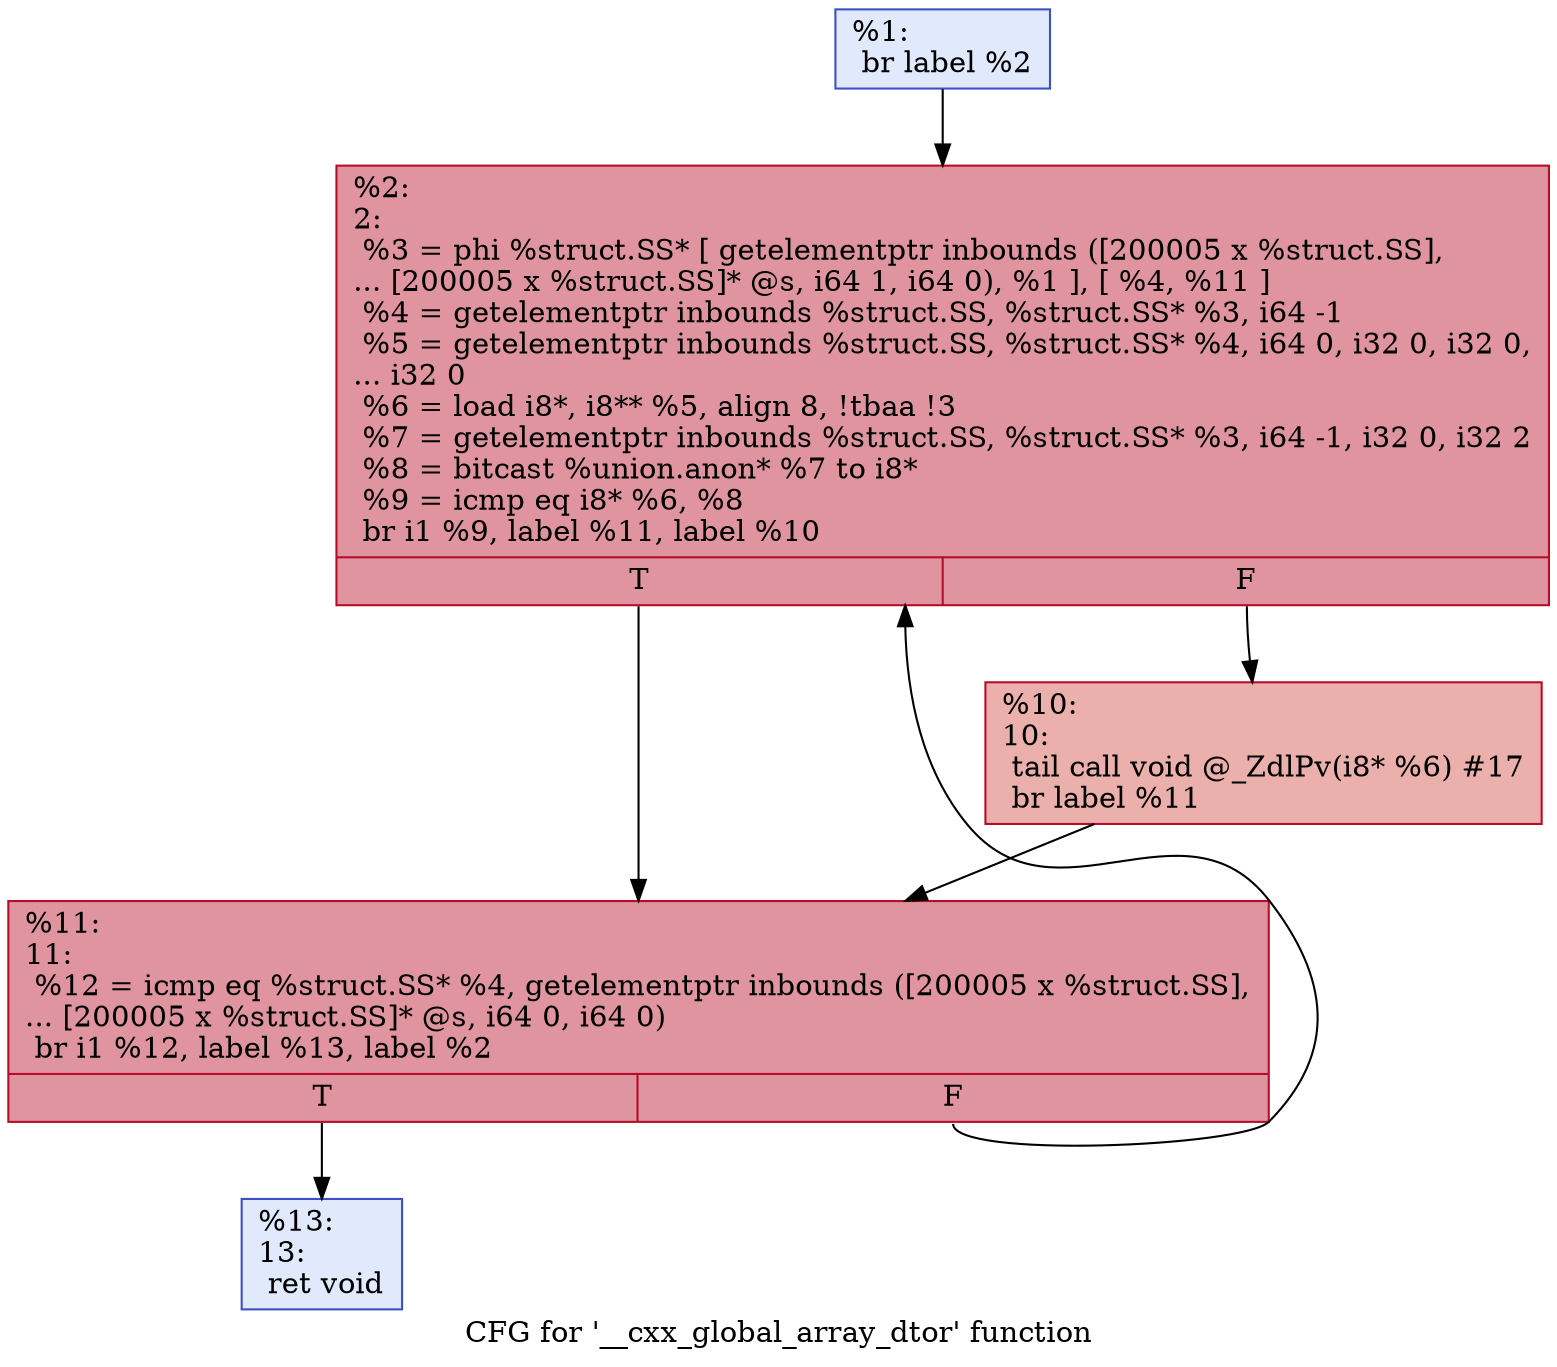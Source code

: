 digraph "CFG for '__cxx_global_array_dtor' function" {
	label="CFG for '__cxx_global_array_dtor' function";

	Node0x55804d1389d0 [shape=record,color="#3d50c3ff", style=filled, fillcolor="#b9d0f970",label="{%1:\l  br label %2\l}"];
	Node0x55804d1389d0 -> Node0x55804d138a60;
	Node0x55804d138a60 [shape=record,color="#b70d28ff", style=filled, fillcolor="#b70d2870",label="{%2:\l2:                                                \l  %3 = phi %struct.SS* [ getelementptr inbounds ([200005 x %struct.SS],\l... [200005 x %struct.SS]* @s, i64 1, i64 0), %1 ], [ %4, %11 ]\l  %4 = getelementptr inbounds %struct.SS, %struct.SS* %3, i64 -1\l  %5 = getelementptr inbounds %struct.SS, %struct.SS* %4, i64 0, i32 0, i32 0,\l... i32 0\l  %6 = load i8*, i8** %5, align 8, !tbaa !3\l  %7 = getelementptr inbounds %struct.SS, %struct.SS* %3, i64 -1, i32 0, i32 2\l  %8 = bitcast %union.anon* %7 to i8*\l  %9 = icmp eq i8* %6, %8\l  br i1 %9, label %11, label %10\l|{<s0>T|<s1>F}}"];
	Node0x55804d138a60:s0 -> Node0x55804d138e50;
	Node0x55804d138a60:s1 -> Node0x55804d139060;
	Node0x55804d139060 [shape=record,color="#b70d28ff", style=filled, fillcolor="#d24b4070",label="{%10:\l10:                                               \l  tail call void @_ZdlPv(i8* %6) #17\l  br label %11\l}"];
	Node0x55804d139060 -> Node0x55804d138e50;
	Node0x55804d138e50 [shape=record,color="#b70d28ff", style=filled, fillcolor="#b70d2870",label="{%11:\l11:                                               \l  %12 = icmp eq %struct.SS* %4, getelementptr inbounds ([200005 x %struct.SS],\l... [200005 x %struct.SS]* @s, i64 0, i64 0)\l  br i1 %12, label %13, label %2\l|{<s0>T|<s1>F}}"];
	Node0x55804d138e50:s0 -> Node0x55804d13a250;
	Node0x55804d138e50:s1 -> Node0x55804d138a60;
	Node0x55804d13a250 [shape=record,color="#3d50c3ff", style=filled, fillcolor="#b9d0f970",label="{%13:\l13:                                               \l  ret void\l}"];
}
